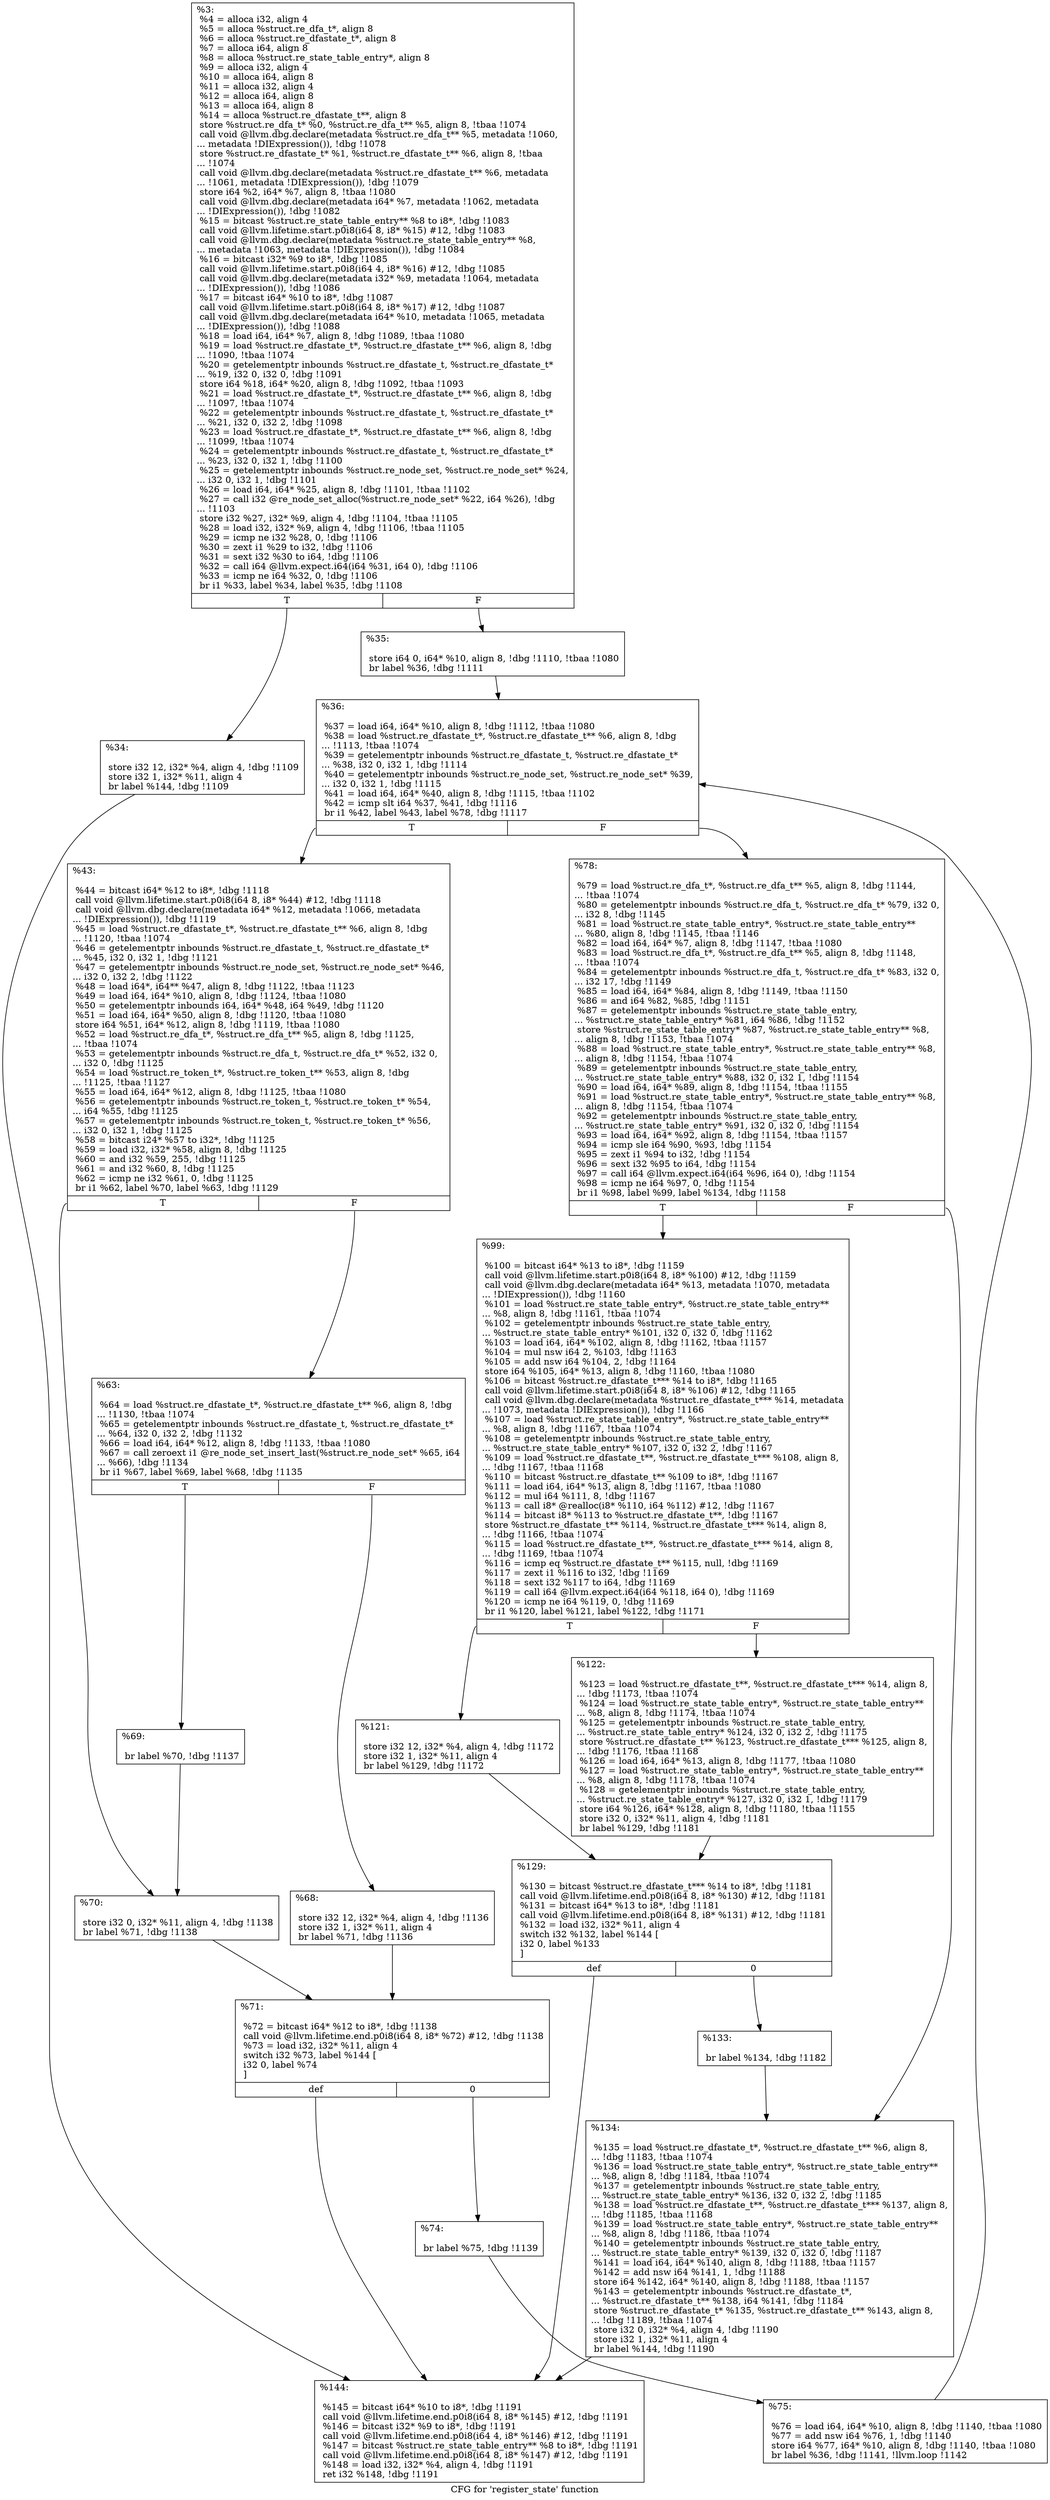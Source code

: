 digraph "CFG for 'register_state' function" {
	label="CFG for 'register_state' function";

	Node0xb1e390 [shape=record,label="{%3:\l  %4 = alloca i32, align 4\l  %5 = alloca %struct.re_dfa_t*, align 8\l  %6 = alloca %struct.re_dfastate_t*, align 8\l  %7 = alloca i64, align 8\l  %8 = alloca %struct.re_state_table_entry*, align 8\l  %9 = alloca i32, align 4\l  %10 = alloca i64, align 8\l  %11 = alloca i32, align 4\l  %12 = alloca i64, align 8\l  %13 = alloca i64, align 8\l  %14 = alloca %struct.re_dfastate_t**, align 8\l  store %struct.re_dfa_t* %0, %struct.re_dfa_t** %5, align 8, !tbaa !1074\l  call void @llvm.dbg.declare(metadata %struct.re_dfa_t** %5, metadata !1060,\l... metadata !DIExpression()), !dbg !1078\l  store %struct.re_dfastate_t* %1, %struct.re_dfastate_t** %6, align 8, !tbaa\l... !1074\l  call void @llvm.dbg.declare(metadata %struct.re_dfastate_t** %6, metadata\l... !1061, metadata !DIExpression()), !dbg !1079\l  store i64 %2, i64* %7, align 8, !tbaa !1080\l  call void @llvm.dbg.declare(metadata i64* %7, metadata !1062, metadata\l... !DIExpression()), !dbg !1082\l  %15 = bitcast %struct.re_state_table_entry** %8 to i8*, !dbg !1083\l  call void @llvm.lifetime.start.p0i8(i64 8, i8* %15) #12, !dbg !1083\l  call void @llvm.dbg.declare(metadata %struct.re_state_table_entry** %8,\l... metadata !1063, metadata !DIExpression()), !dbg !1084\l  %16 = bitcast i32* %9 to i8*, !dbg !1085\l  call void @llvm.lifetime.start.p0i8(i64 4, i8* %16) #12, !dbg !1085\l  call void @llvm.dbg.declare(metadata i32* %9, metadata !1064, metadata\l... !DIExpression()), !dbg !1086\l  %17 = bitcast i64* %10 to i8*, !dbg !1087\l  call void @llvm.lifetime.start.p0i8(i64 8, i8* %17) #12, !dbg !1087\l  call void @llvm.dbg.declare(metadata i64* %10, metadata !1065, metadata\l... !DIExpression()), !dbg !1088\l  %18 = load i64, i64* %7, align 8, !dbg !1089, !tbaa !1080\l  %19 = load %struct.re_dfastate_t*, %struct.re_dfastate_t** %6, align 8, !dbg\l... !1090, !tbaa !1074\l  %20 = getelementptr inbounds %struct.re_dfastate_t, %struct.re_dfastate_t*\l... %19, i32 0, i32 0, !dbg !1091\l  store i64 %18, i64* %20, align 8, !dbg !1092, !tbaa !1093\l  %21 = load %struct.re_dfastate_t*, %struct.re_dfastate_t** %6, align 8, !dbg\l... !1097, !tbaa !1074\l  %22 = getelementptr inbounds %struct.re_dfastate_t, %struct.re_dfastate_t*\l... %21, i32 0, i32 2, !dbg !1098\l  %23 = load %struct.re_dfastate_t*, %struct.re_dfastate_t** %6, align 8, !dbg\l... !1099, !tbaa !1074\l  %24 = getelementptr inbounds %struct.re_dfastate_t, %struct.re_dfastate_t*\l... %23, i32 0, i32 1, !dbg !1100\l  %25 = getelementptr inbounds %struct.re_node_set, %struct.re_node_set* %24,\l... i32 0, i32 1, !dbg !1101\l  %26 = load i64, i64* %25, align 8, !dbg !1101, !tbaa !1102\l  %27 = call i32 @re_node_set_alloc(%struct.re_node_set* %22, i64 %26), !dbg\l... !1103\l  store i32 %27, i32* %9, align 4, !dbg !1104, !tbaa !1105\l  %28 = load i32, i32* %9, align 4, !dbg !1106, !tbaa !1105\l  %29 = icmp ne i32 %28, 0, !dbg !1106\l  %30 = zext i1 %29 to i32, !dbg !1106\l  %31 = sext i32 %30 to i64, !dbg !1106\l  %32 = call i64 @llvm.expect.i64(i64 %31, i64 0), !dbg !1106\l  %33 = icmp ne i64 %32, 0, !dbg !1106\l  br i1 %33, label %34, label %35, !dbg !1108\l|{<s0>T|<s1>F}}"];
	Node0xb1e390:s0 -> Node0xb206e0;
	Node0xb1e390:s1 -> Node0xb22860;
	Node0xb206e0 [shape=record,label="{%34:\l\l  store i32 12, i32* %4, align 4, !dbg !1109\l  store i32 1, i32* %11, align 4\l  br label %144, !dbg !1109\l}"];
	Node0xb206e0 -> Node0xb22db0;
	Node0xb22860 [shape=record,label="{%35:\l\l  store i64 0, i64* %10, align 8, !dbg !1110, !tbaa !1080\l  br label %36, !dbg !1111\l}"];
	Node0xb22860 -> Node0xb228b0;
	Node0xb228b0 [shape=record,label="{%36:\l\l  %37 = load i64, i64* %10, align 8, !dbg !1112, !tbaa !1080\l  %38 = load %struct.re_dfastate_t*, %struct.re_dfastate_t** %6, align 8, !dbg\l... !1113, !tbaa !1074\l  %39 = getelementptr inbounds %struct.re_dfastate_t, %struct.re_dfastate_t*\l... %38, i32 0, i32 1, !dbg !1114\l  %40 = getelementptr inbounds %struct.re_node_set, %struct.re_node_set* %39,\l... i32 0, i32 1, !dbg !1115\l  %41 = load i64, i64* %40, align 8, !dbg !1115, !tbaa !1102\l  %42 = icmp slt i64 %37, %41, !dbg !1116\l  br i1 %42, label %43, label %78, !dbg !1117\l|{<s0>T|<s1>F}}"];
	Node0xb228b0:s0 -> Node0xb22900;
	Node0xb228b0:s1 -> Node0xb22b80;
	Node0xb22900 [shape=record,label="{%43:\l\l  %44 = bitcast i64* %12 to i8*, !dbg !1118\l  call void @llvm.lifetime.start.p0i8(i64 8, i8* %44) #12, !dbg !1118\l  call void @llvm.dbg.declare(metadata i64* %12, metadata !1066, metadata\l... !DIExpression()), !dbg !1119\l  %45 = load %struct.re_dfastate_t*, %struct.re_dfastate_t** %6, align 8, !dbg\l... !1120, !tbaa !1074\l  %46 = getelementptr inbounds %struct.re_dfastate_t, %struct.re_dfastate_t*\l... %45, i32 0, i32 1, !dbg !1121\l  %47 = getelementptr inbounds %struct.re_node_set, %struct.re_node_set* %46,\l... i32 0, i32 2, !dbg !1122\l  %48 = load i64*, i64** %47, align 8, !dbg !1122, !tbaa !1123\l  %49 = load i64, i64* %10, align 8, !dbg !1124, !tbaa !1080\l  %50 = getelementptr inbounds i64, i64* %48, i64 %49, !dbg !1120\l  %51 = load i64, i64* %50, align 8, !dbg !1120, !tbaa !1080\l  store i64 %51, i64* %12, align 8, !dbg !1119, !tbaa !1080\l  %52 = load %struct.re_dfa_t*, %struct.re_dfa_t** %5, align 8, !dbg !1125,\l... !tbaa !1074\l  %53 = getelementptr inbounds %struct.re_dfa_t, %struct.re_dfa_t* %52, i32 0,\l... i32 0, !dbg !1125\l  %54 = load %struct.re_token_t*, %struct.re_token_t** %53, align 8, !dbg\l... !1125, !tbaa !1127\l  %55 = load i64, i64* %12, align 8, !dbg !1125, !tbaa !1080\l  %56 = getelementptr inbounds %struct.re_token_t, %struct.re_token_t* %54,\l... i64 %55, !dbg !1125\l  %57 = getelementptr inbounds %struct.re_token_t, %struct.re_token_t* %56,\l... i32 0, i32 1, !dbg !1125\l  %58 = bitcast i24* %57 to i32*, !dbg !1125\l  %59 = load i32, i32* %58, align 8, !dbg !1125\l  %60 = and i32 %59, 255, !dbg !1125\l  %61 = and i32 %60, 8, !dbg !1125\l  %62 = icmp ne i32 %61, 0, !dbg !1125\l  br i1 %62, label %70, label %63, !dbg !1129\l|{<s0>T|<s1>F}}"];
	Node0xb22900:s0 -> Node0xb22a40;
	Node0xb22900:s1 -> Node0xb22950;
	Node0xb22950 [shape=record,label="{%63:\l\l  %64 = load %struct.re_dfastate_t*, %struct.re_dfastate_t** %6, align 8, !dbg\l... !1130, !tbaa !1074\l  %65 = getelementptr inbounds %struct.re_dfastate_t, %struct.re_dfastate_t*\l... %64, i32 0, i32 2, !dbg !1132\l  %66 = load i64, i64* %12, align 8, !dbg !1133, !tbaa !1080\l  %67 = call zeroext i1 @re_node_set_insert_last(%struct.re_node_set* %65, i64\l... %66), !dbg !1134\l  br i1 %67, label %69, label %68, !dbg !1135\l|{<s0>T|<s1>F}}"];
	Node0xb22950:s0 -> Node0xb229f0;
	Node0xb22950:s1 -> Node0xb229a0;
	Node0xb229a0 [shape=record,label="{%68:\l\l  store i32 12, i32* %4, align 4, !dbg !1136\l  store i32 1, i32* %11, align 4\l  br label %71, !dbg !1136\l}"];
	Node0xb229a0 -> Node0xb22a90;
	Node0xb229f0 [shape=record,label="{%69:\l\l  br label %70, !dbg !1137\l}"];
	Node0xb229f0 -> Node0xb22a40;
	Node0xb22a40 [shape=record,label="{%70:\l\l  store i32 0, i32* %11, align 4, !dbg !1138\l  br label %71, !dbg !1138\l}"];
	Node0xb22a40 -> Node0xb22a90;
	Node0xb22a90 [shape=record,label="{%71:\l\l  %72 = bitcast i64* %12 to i8*, !dbg !1138\l  call void @llvm.lifetime.end.p0i8(i64 8, i8* %72) #12, !dbg !1138\l  %73 = load i32, i32* %11, align 4\l  switch i32 %73, label %144 [\l    i32 0, label %74\l  ]\l|{<s0>def|<s1>0}}"];
	Node0xb22a90:s0 -> Node0xb22db0;
	Node0xb22a90:s1 -> Node0xb22ae0;
	Node0xb22ae0 [shape=record,label="{%74:\l\l  br label %75, !dbg !1139\l}"];
	Node0xb22ae0 -> Node0xb22b30;
	Node0xb22b30 [shape=record,label="{%75:\l\l  %76 = load i64, i64* %10, align 8, !dbg !1140, !tbaa !1080\l  %77 = add nsw i64 %76, 1, !dbg !1140\l  store i64 %77, i64* %10, align 8, !dbg !1140, !tbaa !1080\l  br label %36, !dbg !1141, !llvm.loop !1142\l}"];
	Node0xb22b30 -> Node0xb228b0;
	Node0xb22b80 [shape=record,label="{%78:\l\l  %79 = load %struct.re_dfa_t*, %struct.re_dfa_t** %5, align 8, !dbg !1144,\l... !tbaa !1074\l  %80 = getelementptr inbounds %struct.re_dfa_t, %struct.re_dfa_t* %79, i32 0,\l... i32 8, !dbg !1145\l  %81 = load %struct.re_state_table_entry*, %struct.re_state_table_entry**\l... %80, align 8, !dbg !1145, !tbaa !1146\l  %82 = load i64, i64* %7, align 8, !dbg !1147, !tbaa !1080\l  %83 = load %struct.re_dfa_t*, %struct.re_dfa_t** %5, align 8, !dbg !1148,\l... !tbaa !1074\l  %84 = getelementptr inbounds %struct.re_dfa_t, %struct.re_dfa_t* %83, i32 0,\l... i32 17, !dbg !1149\l  %85 = load i64, i64* %84, align 8, !dbg !1149, !tbaa !1150\l  %86 = and i64 %82, %85, !dbg !1151\l  %87 = getelementptr inbounds %struct.re_state_table_entry,\l... %struct.re_state_table_entry* %81, i64 %86, !dbg !1152\l  store %struct.re_state_table_entry* %87, %struct.re_state_table_entry** %8,\l... align 8, !dbg !1153, !tbaa !1074\l  %88 = load %struct.re_state_table_entry*, %struct.re_state_table_entry** %8,\l... align 8, !dbg !1154, !tbaa !1074\l  %89 = getelementptr inbounds %struct.re_state_table_entry,\l... %struct.re_state_table_entry* %88, i32 0, i32 1, !dbg !1154\l  %90 = load i64, i64* %89, align 8, !dbg !1154, !tbaa !1155\l  %91 = load %struct.re_state_table_entry*, %struct.re_state_table_entry** %8,\l... align 8, !dbg !1154, !tbaa !1074\l  %92 = getelementptr inbounds %struct.re_state_table_entry,\l... %struct.re_state_table_entry* %91, i32 0, i32 0, !dbg !1154\l  %93 = load i64, i64* %92, align 8, !dbg !1154, !tbaa !1157\l  %94 = icmp sle i64 %90, %93, !dbg !1154\l  %95 = zext i1 %94 to i32, !dbg !1154\l  %96 = sext i32 %95 to i64, !dbg !1154\l  %97 = call i64 @llvm.expect.i64(i64 %96, i64 0), !dbg !1154\l  %98 = icmp ne i64 %97, 0, !dbg !1154\l  br i1 %98, label %99, label %134, !dbg !1158\l|{<s0>T|<s1>F}}"];
	Node0xb22b80:s0 -> Node0xb22bd0;
	Node0xb22b80:s1 -> Node0xb22d60;
	Node0xb22bd0 [shape=record,label="{%99:\l\l  %100 = bitcast i64* %13 to i8*, !dbg !1159\l  call void @llvm.lifetime.start.p0i8(i64 8, i8* %100) #12, !dbg !1159\l  call void @llvm.dbg.declare(metadata i64* %13, metadata !1070, metadata\l... !DIExpression()), !dbg !1160\l  %101 = load %struct.re_state_table_entry*, %struct.re_state_table_entry**\l... %8, align 8, !dbg !1161, !tbaa !1074\l  %102 = getelementptr inbounds %struct.re_state_table_entry,\l... %struct.re_state_table_entry* %101, i32 0, i32 0, !dbg !1162\l  %103 = load i64, i64* %102, align 8, !dbg !1162, !tbaa !1157\l  %104 = mul nsw i64 2, %103, !dbg !1163\l  %105 = add nsw i64 %104, 2, !dbg !1164\l  store i64 %105, i64* %13, align 8, !dbg !1160, !tbaa !1080\l  %106 = bitcast %struct.re_dfastate_t*** %14 to i8*, !dbg !1165\l  call void @llvm.lifetime.start.p0i8(i64 8, i8* %106) #12, !dbg !1165\l  call void @llvm.dbg.declare(metadata %struct.re_dfastate_t*** %14, metadata\l... !1073, metadata !DIExpression()), !dbg !1166\l  %107 = load %struct.re_state_table_entry*, %struct.re_state_table_entry**\l... %8, align 8, !dbg !1167, !tbaa !1074\l  %108 = getelementptr inbounds %struct.re_state_table_entry,\l... %struct.re_state_table_entry* %107, i32 0, i32 2, !dbg !1167\l  %109 = load %struct.re_dfastate_t**, %struct.re_dfastate_t*** %108, align 8,\l... !dbg !1167, !tbaa !1168\l  %110 = bitcast %struct.re_dfastate_t** %109 to i8*, !dbg !1167\l  %111 = load i64, i64* %13, align 8, !dbg !1167, !tbaa !1080\l  %112 = mul i64 %111, 8, !dbg !1167\l  %113 = call i8* @realloc(i8* %110, i64 %112) #12, !dbg !1167\l  %114 = bitcast i8* %113 to %struct.re_dfastate_t**, !dbg !1167\l  store %struct.re_dfastate_t** %114, %struct.re_dfastate_t*** %14, align 8,\l... !dbg !1166, !tbaa !1074\l  %115 = load %struct.re_dfastate_t**, %struct.re_dfastate_t*** %14, align 8,\l... !dbg !1169, !tbaa !1074\l  %116 = icmp eq %struct.re_dfastate_t** %115, null, !dbg !1169\l  %117 = zext i1 %116 to i32, !dbg !1169\l  %118 = sext i32 %117 to i64, !dbg !1169\l  %119 = call i64 @llvm.expect.i64(i64 %118, i64 0), !dbg !1169\l  %120 = icmp ne i64 %119, 0, !dbg !1169\l  br i1 %120, label %121, label %122, !dbg !1171\l|{<s0>T|<s1>F}}"];
	Node0xb22bd0:s0 -> Node0xb22c20;
	Node0xb22bd0:s1 -> Node0xb22c70;
	Node0xb22c20 [shape=record,label="{%121:\l\l  store i32 12, i32* %4, align 4, !dbg !1172\l  store i32 1, i32* %11, align 4\l  br label %129, !dbg !1172\l}"];
	Node0xb22c20 -> Node0xb22cc0;
	Node0xb22c70 [shape=record,label="{%122:\l\l  %123 = load %struct.re_dfastate_t**, %struct.re_dfastate_t*** %14, align 8,\l... !dbg !1173, !tbaa !1074\l  %124 = load %struct.re_state_table_entry*, %struct.re_state_table_entry**\l... %8, align 8, !dbg !1174, !tbaa !1074\l  %125 = getelementptr inbounds %struct.re_state_table_entry,\l... %struct.re_state_table_entry* %124, i32 0, i32 2, !dbg !1175\l  store %struct.re_dfastate_t** %123, %struct.re_dfastate_t*** %125, align 8,\l... !dbg !1176, !tbaa !1168\l  %126 = load i64, i64* %13, align 8, !dbg !1177, !tbaa !1080\l  %127 = load %struct.re_state_table_entry*, %struct.re_state_table_entry**\l... %8, align 8, !dbg !1178, !tbaa !1074\l  %128 = getelementptr inbounds %struct.re_state_table_entry,\l... %struct.re_state_table_entry* %127, i32 0, i32 1, !dbg !1179\l  store i64 %126, i64* %128, align 8, !dbg !1180, !tbaa !1155\l  store i32 0, i32* %11, align 4, !dbg !1181\l  br label %129, !dbg !1181\l}"];
	Node0xb22c70 -> Node0xb22cc0;
	Node0xb22cc0 [shape=record,label="{%129:\l\l  %130 = bitcast %struct.re_dfastate_t*** %14 to i8*, !dbg !1181\l  call void @llvm.lifetime.end.p0i8(i64 8, i8* %130) #12, !dbg !1181\l  %131 = bitcast i64* %13 to i8*, !dbg !1181\l  call void @llvm.lifetime.end.p0i8(i64 8, i8* %131) #12, !dbg !1181\l  %132 = load i32, i32* %11, align 4\l  switch i32 %132, label %144 [\l    i32 0, label %133\l  ]\l|{<s0>def|<s1>0}}"];
	Node0xb22cc0:s0 -> Node0xb22db0;
	Node0xb22cc0:s1 -> Node0xb22d10;
	Node0xb22d10 [shape=record,label="{%133:\l\l  br label %134, !dbg !1182\l}"];
	Node0xb22d10 -> Node0xb22d60;
	Node0xb22d60 [shape=record,label="{%134:\l\l  %135 = load %struct.re_dfastate_t*, %struct.re_dfastate_t** %6, align 8,\l... !dbg !1183, !tbaa !1074\l  %136 = load %struct.re_state_table_entry*, %struct.re_state_table_entry**\l... %8, align 8, !dbg !1184, !tbaa !1074\l  %137 = getelementptr inbounds %struct.re_state_table_entry,\l... %struct.re_state_table_entry* %136, i32 0, i32 2, !dbg !1185\l  %138 = load %struct.re_dfastate_t**, %struct.re_dfastate_t*** %137, align 8,\l... !dbg !1185, !tbaa !1168\l  %139 = load %struct.re_state_table_entry*, %struct.re_state_table_entry**\l... %8, align 8, !dbg !1186, !tbaa !1074\l  %140 = getelementptr inbounds %struct.re_state_table_entry,\l... %struct.re_state_table_entry* %139, i32 0, i32 0, !dbg !1187\l  %141 = load i64, i64* %140, align 8, !dbg !1188, !tbaa !1157\l  %142 = add nsw i64 %141, 1, !dbg !1188\l  store i64 %142, i64* %140, align 8, !dbg !1188, !tbaa !1157\l  %143 = getelementptr inbounds %struct.re_dfastate_t*,\l... %struct.re_dfastate_t** %138, i64 %141, !dbg !1184\l  store %struct.re_dfastate_t* %135, %struct.re_dfastate_t** %143, align 8,\l... !dbg !1189, !tbaa !1074\l  store i32 0, i32* %4, align 4, !dbg !1190\l  store i32 1, i32* %11, align 4\l  br label %144, !dbg !1190\l}"];
	Node0xb22d60 -> Node0xb22db0;
	Node0xb22db0 [shape=record,label="{%144:\l\l  %145 = bitcast i64* %10 to i8*, !dbg !1191\l  call void @llvm.lifetime.end.p0i8(i64 8, i8* %145) #12, !dbg !1191\l  %146 = bitcast i32* %9 to i8*, !dbg !1191\l  call void @llvm.lifetime.end.p0i8(i64 4, i8* %146) #12, !dbg !1191\l  %147 = bitcast %struct.re_state_table_entry** %8 to i8*, !dbg !1191\l  call void @llvm.lifetime.end.p0i8(i64 8, i8* %147) #12, !dbg !1191\l  %148 = load i32, i32* %4, align 4, !dbg !1191\l  ret i32 %148, !dbg !1191\l}"];
}
